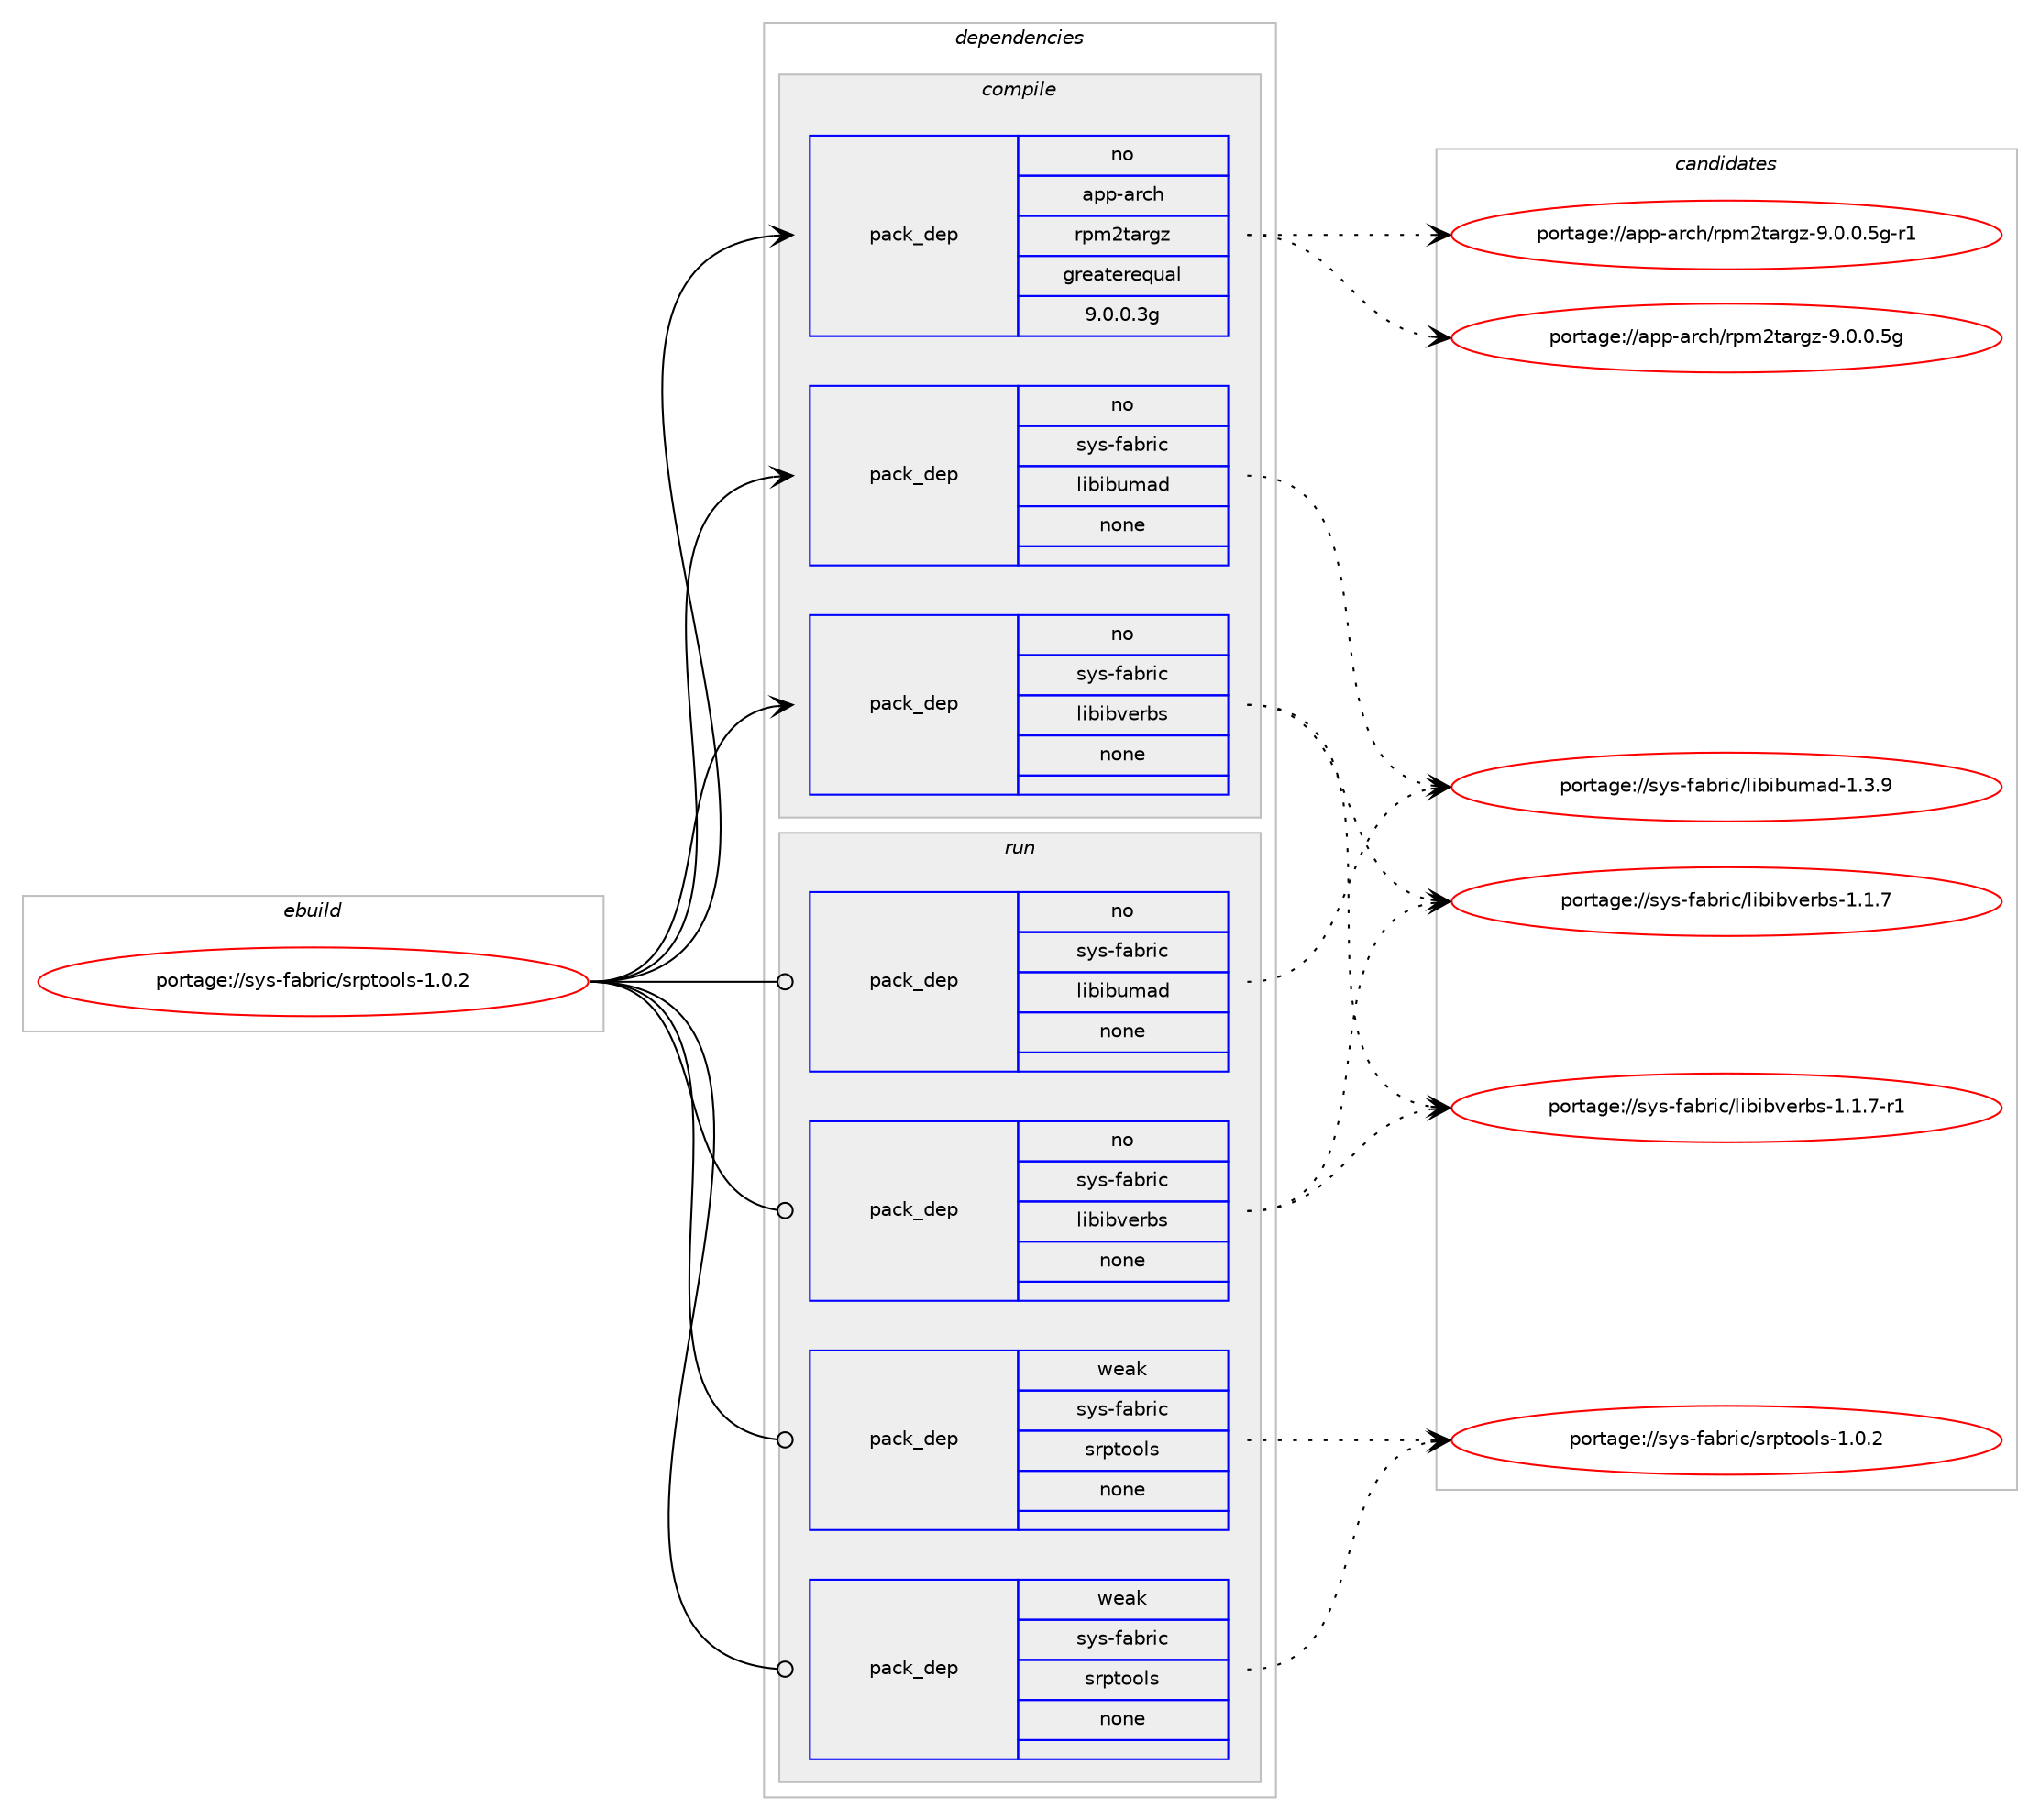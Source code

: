 digraph prolog {

# *************
# Graph options
# *************

newrank=true;
concentrate=true;
compound=true;
graph [rankdir=LR,fontname=Helvetica,fontsize=10,ranksep=1.5];#, ranksep=2.5, nodesep=0.2];
edge  [arrowhead=vee];
node  [fontname=Helvetica,fontsize=10];

# **********
# The ebuild
# **********

subgraph cluster_leftcol {
color=gray;
rank=same;
label=<<i>ebuild</i>>;
id [label="portage://sys-fabric/srptools-1.0.2", color=red, width=4, href="../sys-fabric/srptools-1.0.2.svg"];
}

# ****************
# The dependencies
# ****************

subgraph cluster_midcol {
color=gray;
label=<<i>dependencies</i>>;
subgraph cluster_compile {
fillcolor="#eeeeee";
style=filled;
label=<<i>compile</i>>;
subgraph pack8685 {
dependency10665 [label=<<TABLE BORDER="0" CELLBORDER="1" CELLSPACING="0" CELLPADDING="4" WIDTH="220"><TR><TD ROWSPAN="6" CELLPADDING="30">pack_dep</TD></TR><TR><TD WIDTH="110">no</TD></TR><TR><TD>app-arch</TD></TR><TR><TD>rpm2targz</TD></TR><TR><TD>greaterequal</TD></TR><TR><TD>9.0.0.3g</TD></TR></TABLE>>, shape=none, color=blue];
}
id:e -> dependency10665:w [weight=20,style="solid",arrowhead="vee"];
subgraph pack8686 {
dependency10666 [label=<<TABLE BORDER="0" CELLBORDER="1" CELLSPACING="0" CELLPADDING="4" WIDTH="220"><TR><TD ROWSPAN="6" CELLPADDING="30">pack_dep</TD></TR><TR><TD WIDTH="110">no</TD></TR><TR><TD>sys-fabric</TD></TR><TR><TD>libibumad</TD></TR><TR><TD>none</TD></TR><TR><TD></TD></TR></TABLE>>, shape=none, color=blue];
}
id:e -> dependency10666:w [weight=20,style="solid",arrowhead="vee"];
subgraph pack8687 {
dependency10667 [label=<<TABLE BORDER="0" CELLBORDER="1" CELLSPACING="0" CELLPADDING="4" WIDTH="220"><TR><TD ROWSPAN="6" CELLPADDING="30">pack_dep</TD></TR><TR><TD WIDTH="110">no</TD></TR><TR><TD>sys-fabric</TD></TR><TR><TD>libibverbs</TD></TR><TR><TD>none</TD></TR><TR><TD></TD></TR></TABLE>>, shape=none, color=blue];
}
id:e -> dependency10667:w [weight=20,style="solid",arrowhead="vee"];
}
subgraph cluster_compileandrun {
fillcolor="#eeeeee";
style=filled;
label=<<i>compile and run</i>>;
}
subgraph cluster_run {
fillcolor="#eeeeee";
style=filled;
label=<<i>run</i>>;
subgraph pack8688 {
dependency10668 [label=<<TABLE BORDER="0" CELLBORDER="1" CELLSPACING="0" CELLPADDING="4" WIDTH="220"><TR><TD ROWSPAN="6" CELLPADDING="30">pack_dep</TD></TR><TR><TD WIDTH="110">no</TD></TR><TR><TD>sys-fabric</TD></TR><TR><TD>libibumad</TD></TR><TR><TD>none</TD></TR><TR><TD></TD></TR></TABLE>>, shape=none, color=blue];
}
id:e -> dependency10668:w [weight=20,style="solid",arrowhead="odot"];
subgraph pack8689 {
dependency10669 [label=<<TABLE BORDER="0" CELLBORDER="1" CELLSPACING="0" CELLPADDING="4" WIDTH="220"><TR><TD ROWSPAN="6" CELLPADDING="30">pack_dep</TD></TR><TR><TD WIDTH="110">no</TD></TR><TR><TD>sys-fabric</TD></TR><TR><TD>libibverbs</TD></TR><TR><TD>none</TD></TR><TR><TD></TD></TR></TABLE>>, shape=none, color=blue];
}
id:e -> dependency10669:w [weight=20,style="solid",arrowhead="odot"];
subgraph pack8690 {
dependency10670 [label=<<TABLE BORDER="0" CELLBORDER="1" CELLSPACING="0" CELLPADDING="4" WIDTH="220"><TR><TD ROWSPAN="6" CELLPADDING="30">pack_dep</TD></TR><TR><TD WIDTH="110">weak</TD></TR><TR><TD>sys-fabric</TD></TR><TR><TD>srptools</TD></TR><TR><TD>none</TD></TR><TR><TD></TD></TR></TABLE>>, shape=none, color=blue];
}
id:e -> dependency10670:w [weight=20,style="solid",arrowhead="odot"];
subgraph pack8691 {
dependency10671 [label=<<TABLE BORDER="0" CELLBORDER="1" CELLSPACING="0" CELLPADDING="4" WIDTH="220"><TR><TD ROWSPAN="6" CELLPADDING="30">pack_dep</TD></TR><TR><TD WIDTH="110">weak</TD></TR><TR><TD>sys-fabric</TD></TR><TR><TD>srptools</TD></TR><TR><TD>none</TD></TR><TR><TD></TD></TR></TABLE>>, shape=none, color=blue];
}
id:e -> dependency10671:w [weight=20,style="solid",arrowhead="odot"];
}
}

# **************
# The candidates
# **************

subgraph cluster_choices {
rank=same;
color=gray;
label=<<i>candidates</i>>;

subgraph choice8685 {
color=black;
nodesep=1;
choice9711211245971149910447114112109501169711410312245574648464846531034511449 [label="portage://app-arch/rpm2targz-9.0.0.5g-r1", color=red, width=4,href="../app-arch/rpm2targz-9.0.0.5g-r1.svg"];
choice971121124597114991044711411210950116971141031224557464846484653103 [label="portage://app-arch/rpm2targz-9.0.0.5g", color=red, width=4,href="../app-arch/rpm2targz-9.0.0.5g.svg"];
dependency10665:e -> choice9711211245971149910447114112109501169711410312245574648464846531034511449:w [style=dotted,weight="100"];
dependency10665:e -> choice971121124597114991044711411210950116971141031224557464846484653103:w [style=dotted,weight="100"];
}
subgraph choice8686 {
color=black;
nodesep=1;
choice1151211154510297981141059947108105981059811710997100454946514657 [label="portage://sys-fabric/libibumad-1.3.9", color=red, width=4,href="../sys-fabric/libibumad-1.3.9.svg"];
dependency10666:e -> choice1151211154510297981141059947108105981059811710997100454946514657:w [style=dotted,weight="100"];
}
subgraph choice8687 {
color=black;
nodesep=1;
choice11512111545102979811410599471081059810598118101114981154549464946554511449 [label="portage://sys-fabric/libibverbs-1.1.7-r1", color=red, width=4,href="../sys-fabric/libibverbs-1.1.7-r1.svg"];
choice1151211154510297981141059947108105981059811810111498115454946494655 [label="portage://sys-fabric/libibverbs-1.1.7", color=red, width=4,href="../sys-fabric/libibverbs-1.1.7.svg"];
dependency10667:e -> choice11512111545102979811410599471081059810598118101114981154549464946554511449:w [style=dotted,weight="100"];
dependency10667:e -> choice1151211154510297981141059947108105981059811810111498115454946494655:w [style=dotted,weight="100"];
}
subgraph choice8688 {
color=black;
nodesep=1;
choice1151211154510297981141059947108105981059811710997100454946514657 [label="portage://sys-fabric/libibumad-1.3.9", color=red, width=4,href="../sys-fabric/libibumad-1.3.9.svg"];
dependency10668:e -> choice1151211154510297981141059947108105981059811710997100454946514657:w [style=dotted,weight="100"];
}
subgraph choice8689 {
color=black;
nodesep=1;
choice11512111545102979811410599471081059810598118101114981154549464946554511449 [label="portage://sys-fabric/libibverbs-1.1.7-r1", color=red, width=4,href="../sys-fabric/libibverbs-1.1.7-r1.svg"];
choice1151211154510297981141059947108105981059811810111498115454946494655 [label="portage://sys-fabric/libibverbs-1.1.7", color=red, width=4,href="../sys-fabric/libibverbs-1.1.7.svg"];
dependency10669:e -> choice11512111545102979811410599471081059810598118101114981154549464946554511449:w [style=dotted,weight="100"];
dependency10669:e -> choice1151211154510297981141059947108105981059811810111498115454946494655:w [style=dotted,weight="100"];
}
subgraph choice8690 {
color=black;
nodesep=1;
choice1151211154510297981141059947115114112116111111108115454946484650 [label="portage://sys-fabric/srptools-1.0.2", color=red, width=4,href="../sys-fabric/srptools-1.0.2.svg"];
dependency10670:e -> choice1151211154510297981141059947115114112116111111108115454946484650:w [style=dotted,weight="100"];
}
subgraph choice8691 {
color=black;
nodesep=1;
choice1151211154510297981141059947115114112116111111108115454946484650 [label="portage://sys-fabric/srptools-1.0.2", color=red, width=4,href="../sys-fabric/srptools-1.0.2.svg"];
dependency10671:e -> choice1151211154510297981141059947115114112116111111108115454946484650:w [style=dotted,weight="100"];
}
}

}
